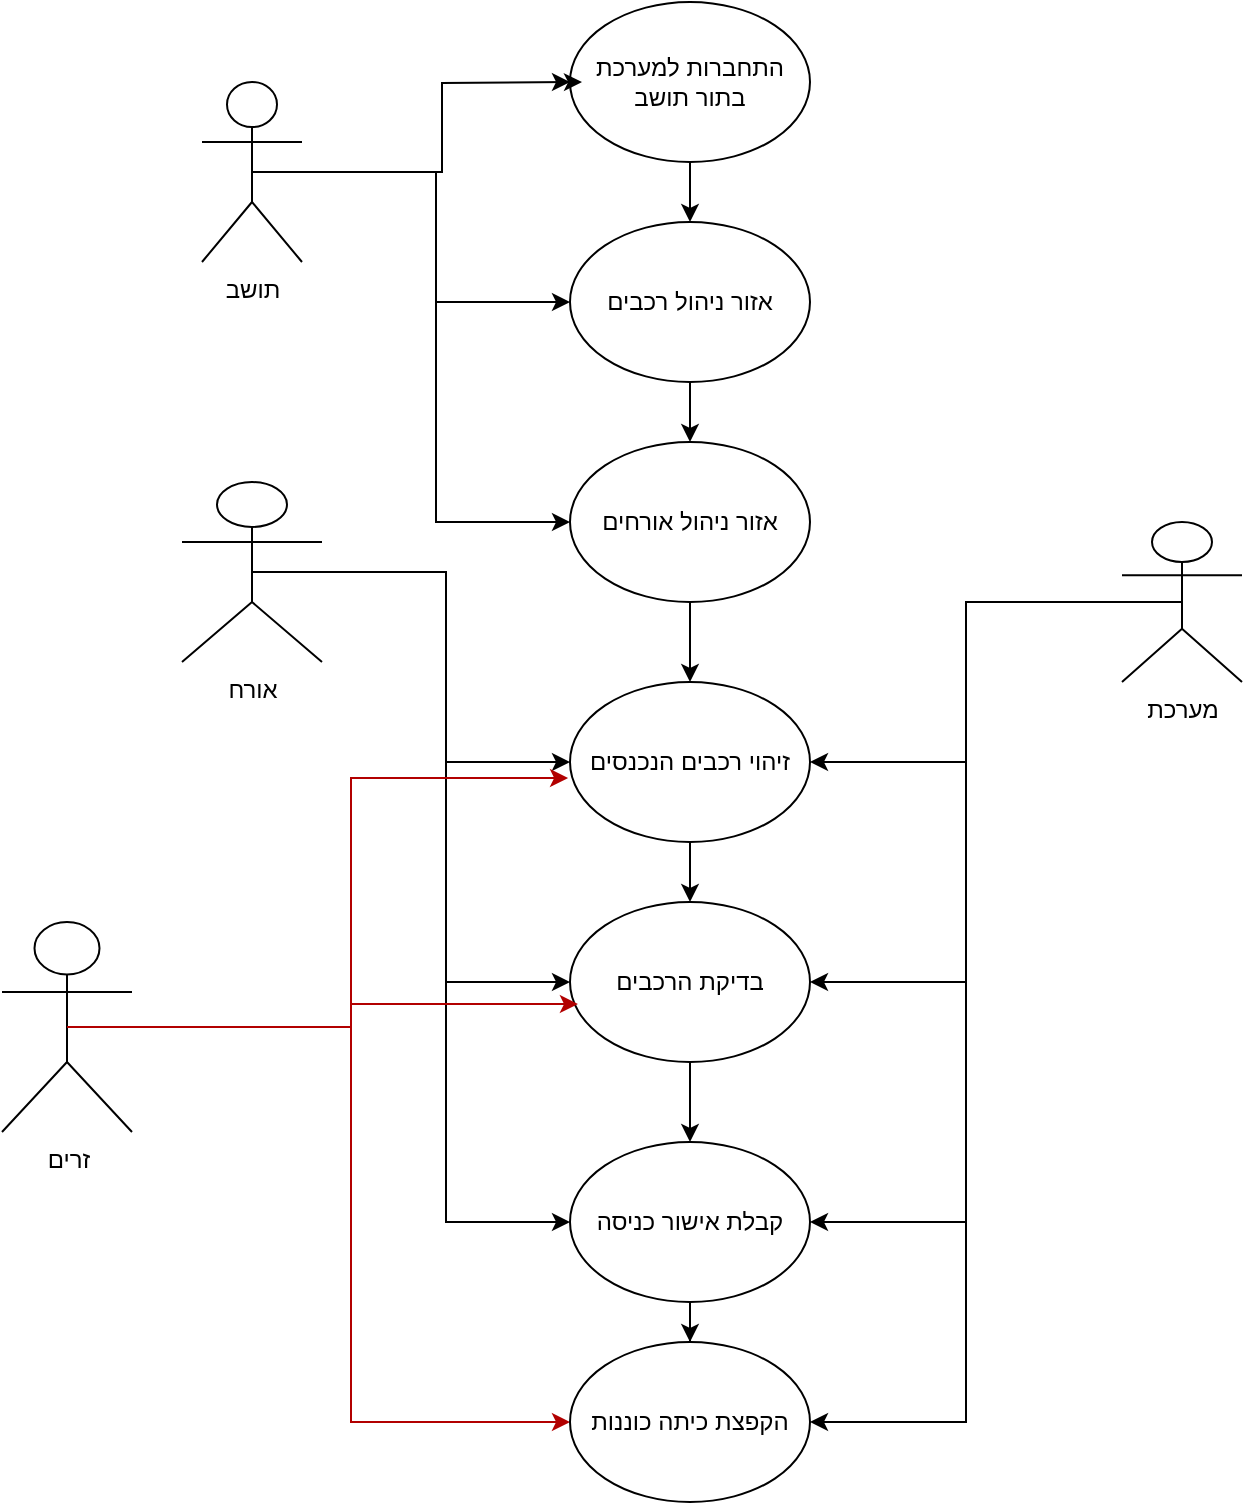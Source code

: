 <mxfile version="24.0.0" type="device">
  <diagram name="‫עמוד-1‬" id="pW2mJqzTbrAA5gFoUW1a">
    <mxGraphModel dx="1205" dy="866" grid="1" gridSize="10" guides="1" tooltips="1" connect="1" arrows="1" fold="1" page="1" pageScale="1" pageWidth="827" pageHeight="1169" math="0" shadow="0">
      <root>
        <mxCell id="0" />
        <mxCell id="1" parent="0" />
        <mxCell id="eo2xOFfBSTwsioDTNA7Q-10" value="" style="edgeStyle=orthogonalEdgeStyle;rounded=0;orthogonalLoop=1;jettySize=auto;html=1;" edge="1" parent="1" source="eo2xOFfBSTwsioDTNA7Q-4" target="eo2xOFfBSTwsioDTNA7Q-5">
          <mxGeometry relative="1" as="geometry" />
        </mxCell>
        <mxCell id="eo2xOFfBSTwsioDTNA7Q-4" value="התחברות למערכת בתור תושב" style="ellipse;whiteSpace=wrap;html=1;" vertex="1" parent="1">
          <mxGeometry x="354" y="40" width="120" height="80" as="geometry" />
        </mxCell>
        <mxCell id="eo2xOFfBSTwsioDTNA7Q-11" value="" style="edgeStyle=orthogonalEdgeStyle;rounded=0;orthogonalLoop=1;jettySize=auto;html=1;" edge="1" parent="1" source="eo2xOFfBSTwsioDTNA7Q-5" target="eo2xOFfBSTwsioDTNA7Q-6">
          <mxGeometry relative="1" as="geometry" />
        </mxCell>
        <mxCell id="eo2xOFfBSTwsioDTNA7Q-5" value="אזור ניהול רכבים" style="ellipse;whiteSpace=wrap;html=1;" vertex="1" parent="1">
          <mxGeometry x="354" y="150" width="120" height="80" as="geometry" />
        </mxCell>
        <mxCell id="eo2xOFfBSTwsioDTNA7Q-12" value="" style="edgeStyle=orthogonalEdgeStyle;rounded=0;orthogonalLoop=1;jettySize=auto;html=1;" edge="1" parent="1" source="eo2xOFfBSTwsioDTNA7Q-6" target="eo2xOFfBSTwsioDTNA7Q-7">
          <mxGeometry relative="1" as="geometry" />
        </mxCell>
        <mxCell id="eo2xOFfBSTwsioDTNA7Q-6" value="אזור ניהול אורחים" style="ellipse;whiteSpace=wrap;html=1;" vertex="1" parent="1">
          <mxGeometry x="354" y="260" width="120" height="80" as="geometry" />
        </mxCell>
        <mxCell id="eo2xOFfBSTwsioDTNA7Q-13" value="" style="edgeStyle=orthogonalEdgeStyle;rounded=0;orthogonalLoop=1;jettySize=auto;html=1;" edge="1" parent="1" source="eo2xOFfBSTwsioDTNA7Q-7" target="eo2xOFfBSTwsioDTNA7Q-8">
          <mxGeometry relative="1" as="geometry" />
        </mxCell>
        <mxCell id="eo2xOFfBSTwsioDTNA7Q-7" value="זיהוי רכבים הנכנסים" style="ellipse;whiteSpace=wrap;html=1;" vertex="1" parent="1">
          <mxGeometry x="354" y="380" width="120" height="80" as="geometry" />
        </mxCell>
        <mxCell id="eo2xOFfBSTwsioDTNA7Q-14" value="" style="edgeStyle=orthogonalEdgeStyle;rounded=0;orthogonalLoop=1;jettySize=auto;html=1;" edge="1" parent="1" source="eo2xOFfBSTwsioDTNA7Q-8" target="eo2xOFfBSTwsioDTNA7Q-9">
          <mxGeometry relative="1" as="geometry" />
        </mxCell>
        <mxCell id="eo2xOFfBSTwsioDTNA7Q-8" value="בדיקת הרכבים" style="ellipse;whiteSpace=wrap;html=1;" vertex="1" parent="1">
          <mxGeometry x="354" y="490" width="120" height="80" as="geometry" />
        </mxCell>
        <mxCell id="eo2xOFfBSTwsioDTNA7Q-33" value="" style="edgeStyle=orthogonalEdgeStyle;rounded=0;orthogonalLoop=1;jettySize=auto;html=1;" edge="1" parent="1" source="eo2xOFfBSTwsioDTNA7Q-9" target="eo2xOFfBSTwsioDTNA7Q-32">
          <mxGeometry relative="1" as="geometry" />
        </mxCell>
        <mxCell id="eo2xOFfBSTwsioDTNA7Q-9" value="קבלת אישור כניסה" style="ellipse;whiteSpace=wrap;html=1;" vertex="1" parent="1">
          <mxGeometry x="354" y="610" width="120" height="80" as="geometry" />
        </mxCell>
        <mxCell id="eo2xOFfBSTwsioDTNA7Q-24" style="edgeStyle=orthogonalEdgeStyle;rounded=0;orthogonalLoop=1;jettySize=auto;html=1;entryX=0;entryY=0.5;entryDx=0;entryDy=0;" edge="1" parent="1" target="eo2xOFfBSTwsioDTNA7Q-4">
          <mxGeometry relative="1" as="geometry">
            <mxPoint x="350" y="80" as="sourcePoint" />
          </mxGeometry>
        </mxCell>
        <mxCell id="eo2xOFfBSTwsioDTNA7Q-25" style="edgeStyle=orthogonalEdgeStyle;rounded=0;orthogonalLoop=1;jettySize=auto;html=1;exitX=0.5;exitY=0.5;exitDx=0;exitDy=0;exitPerimeter=0;" edge="1" parent="1" source="eo2xOFfBSTwsioDTNA7Q-15">
          <mxGeometry relative="1" as="geometry">
            <mxPoint x="360" y="80" as="targetPoint" />
          </mxGeometry>
        </mxCell>
        <mxCell id="eo2xOFfBSTwsioDTNA7Q-26" style="edgeStyle=orthogonalEdgeStyle;rounded=0;orthogonalLoop=1;jettySize=auto;html=1;exitX=0.5;exitY=0.5;exitDx=0;exitDy=0;exitPerimeter=0;entryX=0;entryY=0.5;entryDx=0;entryDy=0;" edge="1" parent="1" source="eo2xOFfBSTwsioDTNA7Q-15" target="eo2xOFfBSTwsioDTNA7Q-5">
          <mxGeometry relative="1" as="geometry" />
        </mxCell>
        <mxCell id="eo2xOFfBSTwsioDTNA7Q-27" style="edgeStyle=orthogonalEdgeStyle;rounded=0;orthogonalLoop=1;jettySize=auto;html=1;exitX=0.5;exitY=0.5;exitDx=0;exitDy=0;exitPerimeter=0;entryX=0;entryY=0.5;entryDx=0;entryDy=0;" edge="1" parent="1" source="eo2xOFfBSTwsioDTNA7Q-15" target="eo2xOFfBSTwsioDTNA7Q-6">
          <mxGeometry relative="1" as="geometry" />
        </mxCell>
        <mxCell id="eo2xOFfBSTwsioDTNA7Q-15" value="תושב" style="shape=umlActor;verticalLabelPosition=bottom;verticalAlign=top;html=1;outlineConnect=0;" vertex="1" parent="1">
          <mxGeometry x="170" y="80" width="50" height="90" as="geometry" />
        </mxCell>
        <mxCell id="eo2xOFfBSTwsioDTNA7Q-29" style="edgeStyle=orthogonalEdgeStyle;rounded=0;orthogonalLoop=1;jettySize=auto;html=1;exitX=0.5;exitY=0.5;exitDx=0;exitDy=0;exitPerimeter=0;entryX=0;entryY=0.5;entryDx=0;entryDy=0;" edge="1" parent="1" source="eo2xOFfBSTwsioDTNA7Q-17" target="eo2xOFfBSTwsioDTNA7Q-7">
          <mxGeometry relative="1" as="geometry" />
        </mxCell>
        <mxCell id="eo2xOFfBSTwsioDTNA7Q-30" style="edgeStyle=orthogonalEdgeStyle;rounded=0;orthogonalLoop=1;jettySize=auto;html=1;exitX=0.5;exitY=0.5;exitDx=0;exitDy=0;exitPerimeter=0;entryX=0;entryY=0.5;entryDx=0;entryDy=0;" edge="1" parent="1" source="eo2xOFfBSTwsioDTNA7Q-17" target="eo2xOFfBSTwsioDTNA7Q-9">
          <mxGeometry relative="1" as="geometry" />
        </mxCell>
        <mxCell id="eo2xOFfBSTwsioDTNA7Q-31" style="edgeStyle=orthogonalEdgeStyle;rounded=0;orthogonalLoop=1;jettySize=auto;html=1;exitX=0.5;exitY=0.5;exitDx=0;exitDy=0;exitPerimeter=0;entryX=0;entryY=0.5;entryDx=0;entryDy=0;" edge="1" parent="1" source="eo2xOFfBSTwsioDTNA7Q-17" target="eo2xOFfBSTwsioDTNA7Q-8">
          <mxGeometry relative="1" as="geometry" />
        </mxCell>
        <mxCell id="eo2xOFfBSTwsioDTNA7Q-17" value="אורח" style="shape=umlActor;verticalLabelPosition=bottom;verticalAlign=top;html=1;outlineConnect=0;" vertex="1" parent="1">
          <mxGeometry x="160" y="280" width="70" height="90" as="geometry" />
        </mxCell>
        <mxCell id="eo2xOFfBSTwsioDTNA7Q-36" style="edgeStyle=orthogonalEdgeStyle;rounded=0;orthogonalLoop=1;jettySize=auto;html=1;exitX=0.5;exitY=0.5;exitDx=0;exitDy=0;exitPerimeter=0;entryX=0;entryY=0.5;entryDx=0;entryDy=0;fillColor=#e51400;strokeColor=#B20000;" edge="1" parent="1" source="eo2xOFfBSTwsioDTNA7Q-22" target="eo2xOFfBSTwsioDTNA7Q-32">
          <mxGeometry relative="1" as="geometry" />
        </mxCell>
        <mxCell id="eo2xOFfBSTwsioDTNA7Q-22" value="זרים" style="shape=umlActor;verticalLabelPosition=bottom;verticalAlign=top;html=1;outlineConnect=0;" vertex="1" parent="1">
          <mxGeometry x="70" y="500" width="65" height="105" as="geometry" />
        </mxCell>
        <mxCell id="eo2xOFfBSTwsioDTNA7Q-37" style="edgeStyle=orthogonalEdgeStyle;rounded=0;orthogonalLoop=1;jettySize=auto;html=1;exitX=0.5;exitY=0.5;exitDx=0;exitDy=0;exitPerimeter=0;entryX=1;entryY=0.5;entryDx=0;entryDy=0;" edge="1" parent="1" source="eo2xOFfBSTwsioDTNA7Q-23" target="eo2xOFfBSTwsioDTNA7Q-7">
          <mxGeometry relative="1" as="geometry" />
        </mxCell>
        <mxCell id="eo2xOFfBSTwsioDTNA7Q-38" style="edgeStyle=orthogonalEdgeStyle;rounded=0;orthogonalLoop=1;jettySize=auto;html=1;exitX=0.5;exitY=0.5;exitDx=0;exitDy=0;exitPerimeter=0;entryX=1;entryY=0.5;entryDx=0;entryDy=0;" edge="1" parent="1" source="eo2xOFfBSTwsioDTNA7Q-23" target="eo2xOFfBSTwsioDTNA7Q-8">
          <mxGeometry relative="1" as="geometry" />
        </mxCell>
        <mxCell id="eo2xOFfBSTwsioDTNA7Q-39" style="edgeStyle=orthogonalEdgeStyle;rounded=0;orthogonalLoop=1;jettySize=auto;html=1;exitX=0.5;exitY=0.5;exitDx=0;exitDy=0;exitPerimeter=0;entryX=1;entryY=0.5;entryDx=0;entryDy=0;" edge="1" parent="1" source="eo2xOFfBSTwsioDTNA7Q-23" target="eo2xOFfBSTwsioDTNA7Q-9">
          <mxGeometry relative="1" as="geometry" />
        </mxCell>
        <mxCell id="eo2xOFfBSTwsioDTNA7Q-40" style="edgeStyle=orthogonalEdgeStyle;rounded=0;orthogonalLoop=1;jettySize=auto;html=1;exitX=0.5;exitY=0.5;exitDx=0;exitDy=0;exitPerimeter=0;entryX=1;entryY=0.5;entryDx=0;entryDy=0;" edge="1" parent="1" source="eo2xOFfBSTwsioDTNA7Q-23" target="eo2xOFfBSTwsioDTNA7Q-32">
          <mxGeometry relative="1" as="geometry" />
        </mxCell>
        <mxCell id="eo2xOFfBSTwsioDTNA7Q-23" value="מערכת" style="shape=umlActor;verticalLabelPosition=bottom;verticalAlign=top;html=1;outlineConnect=0;" vertex="1" parent="1">
          <mxGeometry x="630" y="300" width="60" height="80" as="geometry" />
        </mxCell>
        <mxCell id="eo2xOFfBSTwsioDTNA7Q-32" value="הקפצת כיתה כוננות" style="ellipse;whiteSpace=wrap;html=1;" vertex="1" parent="1">
          <mxGeometry x="354" y="710" width="120" height="80" as="geometry" />
        </mxCell>
        <mxCell id="eo2xOFfBSTwsioDTNA7Q-34" style="edgeStyle=orthogonalEdgeStyle;rounded=0;orthogonalLoop=1;jettySize=auto;html=1;exitX=0.5;exitY=0.5;exitDx=0;exitDy=0;exitPerimeter=0;entryX=-0.008;entryY=0.6;entryDx=0;entryDy=0;entryPerimeter=0;fillColor=#e51400;strokeColor=#B20000;" edge="1" parent="1" source="eo2xOFfBSTwsioDTNA7Q-22" target="eo2xOFfBSTwsioDTNA7Q-7">
          <mxGeometry relative="1" as="geometry" />
        </mxCell>
        <mxCell id="eo2xOFfBSTwsioDTNA7Q-35" style="edgeStyle=orthogonalEdgeStyle;rounded=0;orthogonalLoop=1;jettySize=auto;html=1;exitX=0.5;exitY=0.5;exitDx=0;exitDy=0;exitPerimeter=0;entryX=0.033;entryY=0.638;entryDx=0;entryDy=0;entryPerimeter=0;fillColor=#e51400;strokeColor=#B20000;" edge="1" parent="1" source="eo2xOFfBSTwsioDTNA7Q-22" target="eo2xOFfBSTwsioDTNA7Q-8">
          <mxGeometry relative="1" as="geometry" />
        </mxCell>
      </root>
    </mxGraphModel>
  </diagram>
</mxfile>
